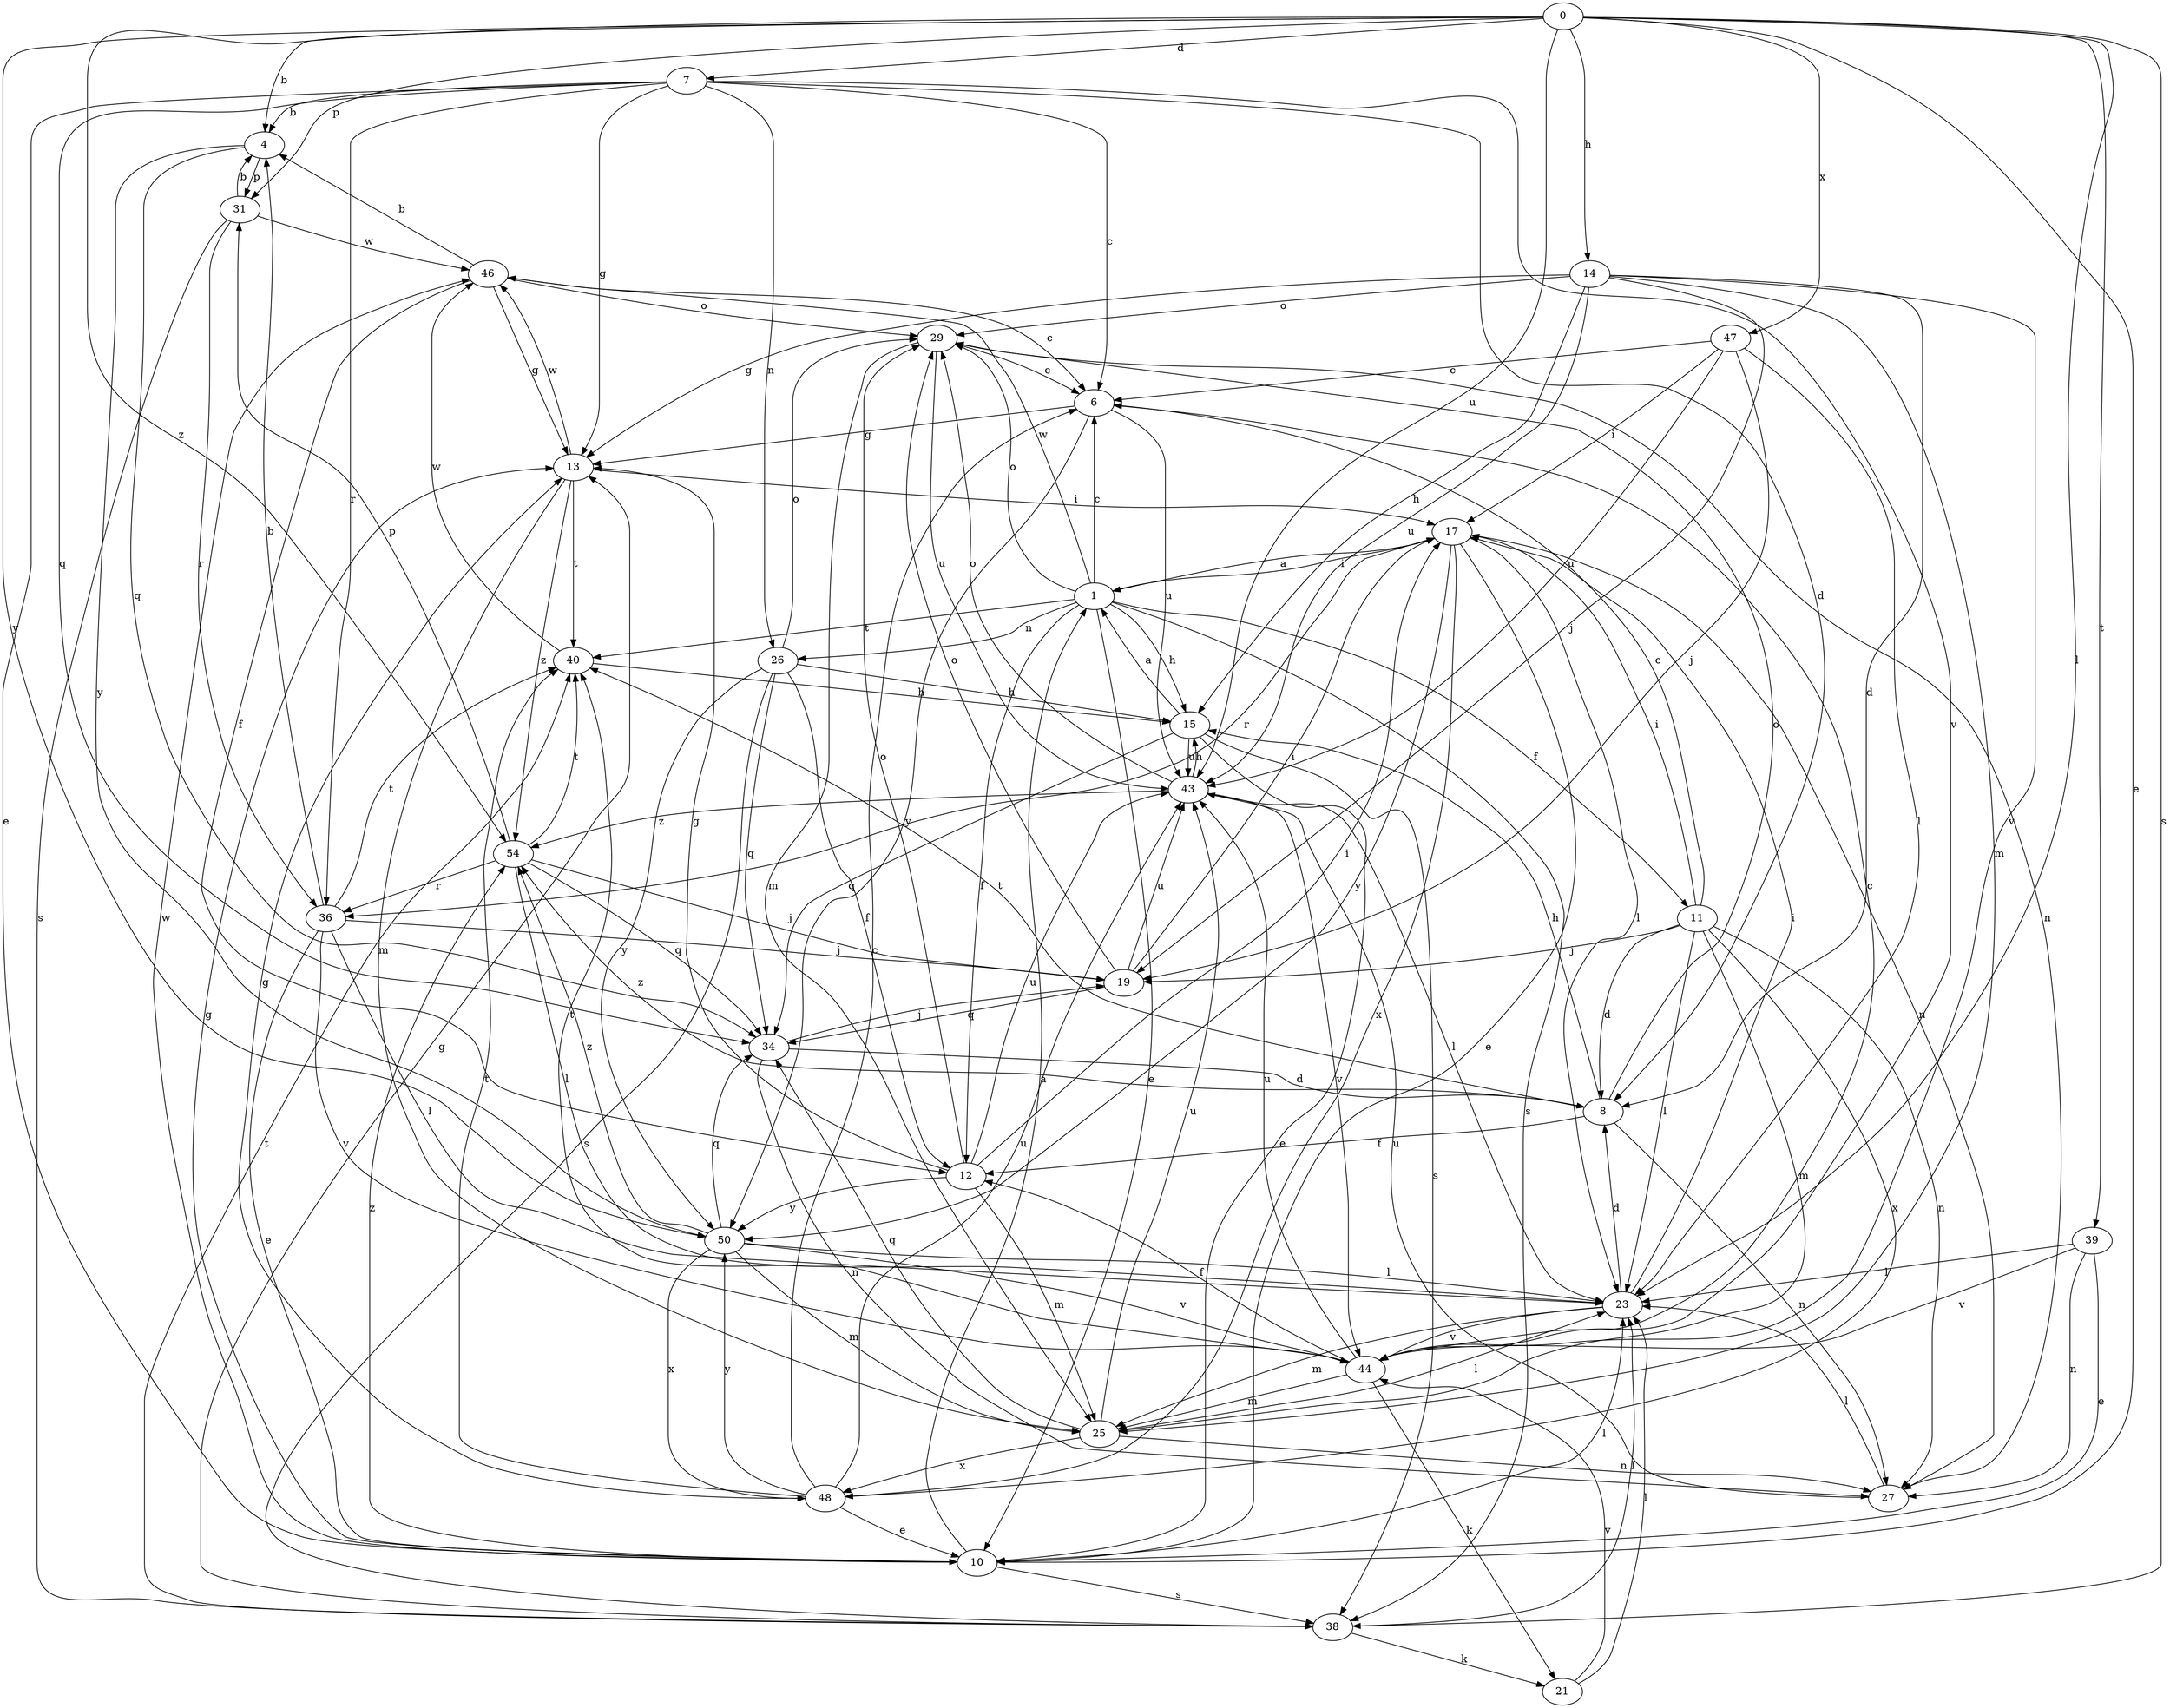 strict digraph  {
0;
1;
4;
6;
7;
8;
10;
11;
12;
13;
14;
15;
17;
19;
21;
23;
25;
26;
27;
29;
31;
34;
36;
38;
39;
40;
43;
44;
46;
47;
48;
50;
54;
0 -> 4  [label=b];
0 -> 7  [label=d];
0 -> 10  [label=e];
0 -> 14  [label=h];
0 -> 23  [label=l];
0 -> 31  [label=p];
0 -> 38  [label=s];
0 -> 39  [label=t];
0 -> 43  [label=u];
0 -> 47  [label=x];
0 -> 50  [label=y];
0 -> 54  [label=z];
1 -> 6  [label=c];
1 -> 10  [label=e];
1 -> 11  [label=f];
1 -> 12  [label=f];
1 -> 15  [label=h];
1 -> 17  [label=i];
1 -> 26  [label=n];
1 -> 29  [label=o];
1 -> 38  [label=s];
1 -> 40  [label=t];
1 -> 46  [label=w];
4 -> 31  [label=p];
4 -> 34  [label=q];
4 -> 50  [label=y];
6 -> 13  [label=g];
6 -> 43  [label=u];
6 -> 50  [label=y];
7 -> 4  [label=b];
7 -> 6  [label=c];
7 -> 8  [label=d];
7 -> 10  [label=e];
7 -> 13  [label=g];
7 -> 26  [label=n];
7 -> 34  [label=q];
7 -> 36  [label=r];
7 -> 44  [label=v];
8 -> 12  [label=f];
8 -> 15  [label=h];
8 -> 27  [label=n];
8 -> 29  [label=o];
8 -> 40  [label=t];
8 -> 54  [label=z];
10 -> 1  [label=a];
10 -> 13  [label=g];
10 -> 23  [label=l];
10 -> 38  [label=s];
10 -> 46  [label=w];
10 -> 54  [label=z];
11 -> 6  [label=c];
11 -> 8  [label=d];
11 -> 17  [label=i];
11 -> 19  [label=j];
11 -> 23  [label=l];
11 -> 25  [label=m];
11 -> 27  [label=n];
11 -> 48  [label=x];
12 -> 13  [label=g];
12 -> 17  [label=i];
12 -> 25  [label=m];
12 -> 29  [label=o];
12 -> 43  [label=u];
12 -> 50  [label=y];
13 -> 17  [label=i];
13 -> 25  [label=m];
13 -> 40  [label=t];
13 -> 46  [label=w];
13 -> 54  [label=z];
14 -> 8  [label=d];
14 -> 13  [label=g];
14 -> 15  [label=h];
14 -> 19  [label=j];
14 -> 25  [label=m];
14 -> 29  [label=o];
14 -> 43  [label=u];
14 -> 44  [label=v];
15 -> 1  [label=a];
15 -> 10  [label=e];
15 -> 34  [label=q];
15 -> 38  [label=s];
15 -> 43  [label=u];
17 -> 1  [label=a];
17 -> 10  [label=e];
17 -> 23  [label=l];
17 -> 27  [label=n];
17 -> 36  [label=r];
17 -> 48  [label=x];
17 -> 50  [label=y];
19 -> 17  [label=i];
19 -> 29  [label=o];
19 -> 34  [label=q];
19 -> 43  [label=u];
21 -> 23  [label=l];
21 -> 44  [label=v];
23 -> 8  [label=d];
23 -> 17  [label=i];
23 -> 25  [label=m];
23 -> 44  [label=v];
25 -> 23  [label=l];
25 -> 27  [label=n];
25 -> 34  [label=q];
25 -> 43  [label=u];
25 -> 48  [label=x];
26 -> 12  [label=f];
26 -> 15  [label=h];
26 -> 29  [label=o];
26 -> 34  [label=q];
26 -> 38  [label=s];
26 -> 50  [label=y];
27 -> 23  [label=l];
27 -> 43  [label=u];
29 -> 6  [label=c];
29 -> 25  [label=m];
29 -> 27  [label=n];
29 -> 43  [label=u];
31 -> 4  [label=b];
31 -> 36  [label=r];
31 -> 38  [label=s];
31 -> 46  [label=w];
34 -> 8  [label=d];
34 -> 19  [label=j];
34 -> 27  [label=n];
36 -> 4  [label=b];
36 -> 10  [label=e];
36 -> 19  [label=j];
36 -> 23  [label=l];
36 -> 40  [label=t];
36 -> 44  [label=v];
38 -> 13  [label=g];
38 -> 21  [label=k];
38 -> 23  [label=l];
38 -> 40  [label=t];
39 -> 10  [label=e];
39 -> 23  [label=l];
39 -> 27  [label=n];
39 -> 44  [label=v];
40 -> 15  [label=h];
40 -> 46  [label=w];
43 -> 15  [label=h];
43 -> 23  [label=l];
43 -> 29  [label=o];
43 -> 44  [label=v];
43 -> 54  [label=z];
44 -> 6  [label=c];
44 -> 12  [label=f];
44 -> 21  [label=k];
44 -> 25  [label=m];
44 -> 40  [label=t];
44 -> 43  [label=u];
46 -> 4  [label=b];
46 -> 6  [label=c];
46 -> 12  [label=f];
46 -> 13  [label=g];
46 -> 29  [label=o];
47 -> 6  [label=c];
47 -> 17  [label=i];
47 -> 19  [label=j];
47 -> 23  [label=l];
47 -> 43  [label=u];
48 -> 6  [label=c];
48 -> 10  [label=e];
48 -> 13  [label=g];
48 -> 40  [label=t];
48 -> 43  [label=u];
48 -> 50  [label=y];
50 -> 23  [label=l];
50 -> 25  [label=m];
50 -> 34  [label=q];
50 -> 44  [label=v];
50 -> 48  [label=x];
50 -> 54  [label=z];
54 -> 19  [label=j];
54 -> 23  [label=l];
54 -> 31  [label=p];
54 -> 34  [label=q];
54 -> 36  [label=r];
54 -> 40  [label=t];
}

